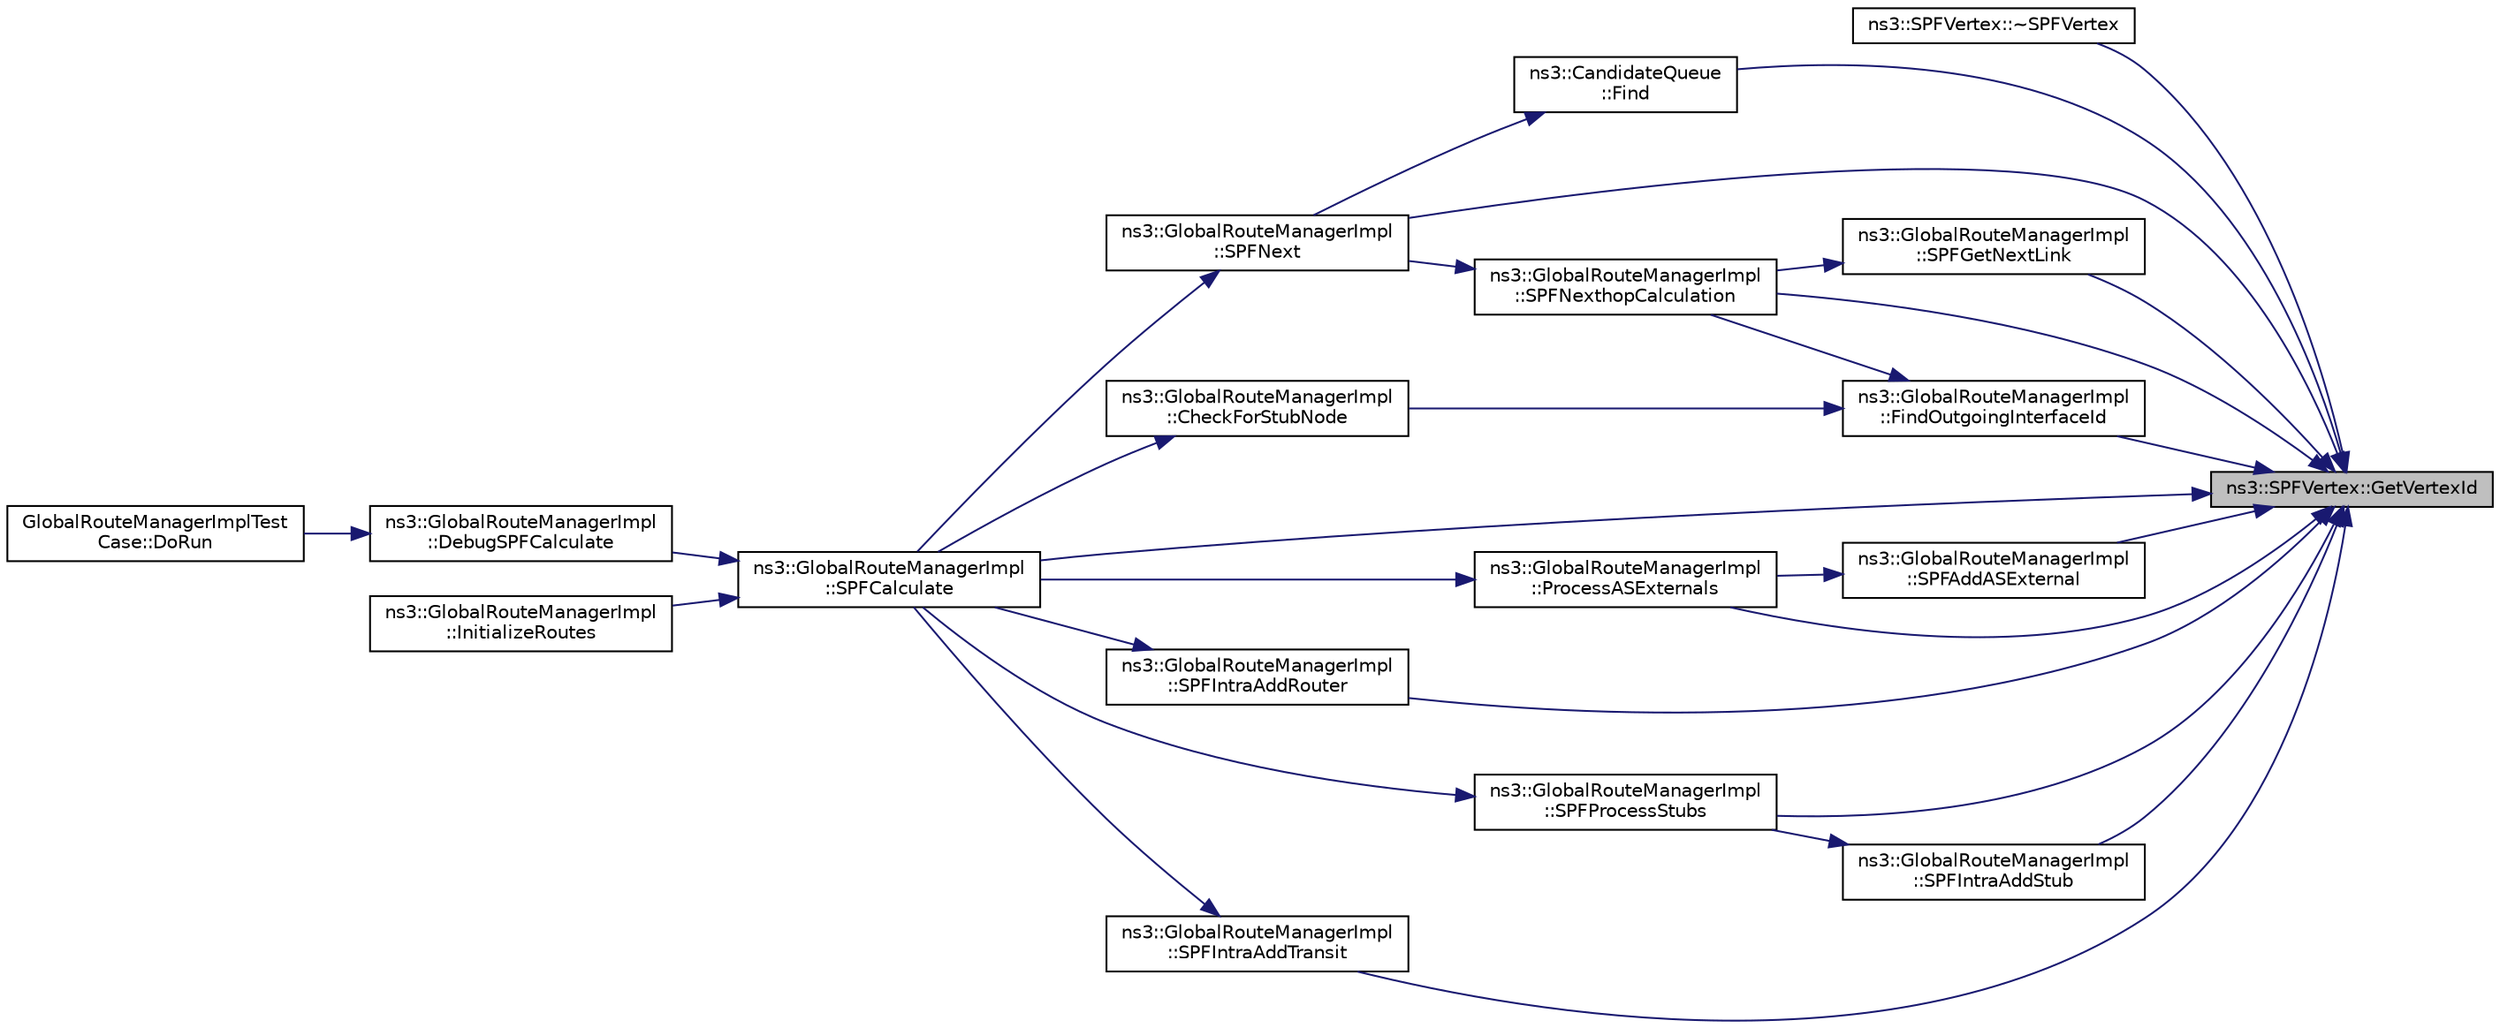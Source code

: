 digraph "ns3::SPFVertex::GetVertexId"
{
 // LATEX_PDF_SIZE
  edge [fontname="Helvetica",fontsize="10",labelfontname="Helvetica",labelfontsize="10"];
  node [fontname="Helvetica",fontsize="10",shape=record];
  rankdir="RL";
  Node1 [label="ns3::SPFVertex::GetVertexId",height=0.2,width=0.4,color="black", fillcolor="grey75", style="filled", fontcolor="black",tooltip="Get the Vertex ID field of a SPFVertex object."];
  Node1 -> Node2 [dir="back",color="midnightblue",fontsize="10",style="solid",fontname="Helvetica"];
  Node2 [label="ns3::SPFVertex::~SPFVertex",height=0.2,width=0.4,color="black", fillcolor="white", style="filled",URL="$classns3_1_1_s_p_f_vertex.html#a64d4e1f12019e9af4cf27afe23d2f5a6",tooltip="Destroy an SPFVertex (Shortest Path First Vertex)."];
  Node1 -> Node3 [dir="back",color="midnightblue",fontsize="10",style="solid",fontname="Helvetica"];
  Node3 [label="ns3::CandidateQueue\l::Find",height=0.2,width=0.4,color="black", fillcolor="white", style="filled",URL="$classns3_1_1_candidate_queue.html#ae38da80d9768287e0c350c09a26efb14",tooltip="Searches the Candidate Queue for a Shortest Path First Vertex pointer that points to a vertex having ..."];
  Node3 -> Node4 [dir="back",color="midnightblue",fontsize="10",style="solid",fontname="Helvetica"];
  Node4 [label="ns3::GlobalRouteManagerImpl\l::SPFNext",height=0.2,width=0.4,color="black", fillcolor="white", style="filled",URL="$classns3_1_1_global_route_manager_impl.html#aaa3d86729d6cfb61708d1c7083423da6",tooltip="Examine the links in v's LSA and update the list of candidates with any vertices not already on the l..."];
  Node4 -> Node5 [dir="back",color="midnightblue",fontsize="10",style="solid",fontname="Helvetica"];
  Node5 [label="ns3::GlobalRouteManagerImpl\l::SPFCalculate",height=0.2,width=0.4,color="black", fillcolor="white", style="filled",URL="$classns3_1_1_global_route_manager_impl.html#a03cdea3013a73c90ae8d67946b237c45",tooltip="Calculate the shortest path first (SPF) tree."];
  Node5 -> Node6 [dir="back",color="midnightblue",fontsize="10",style="solid",fontname="Helvetica"];
  Node6 [label="ns3::GlobalRouteManagerImpl\l::DebugSPFCalculate",height=0.2,width=0.4,color="black", fillcolor="white", style="filled",URL="$classns3_1_1_global_route_manager_impl.html#aaa692001ef22911e3483583b0de78909",tooltip="Debugging routine; call the core SPF from the unit tests."];
  Node6 -> Node7 [dir="back",color="midnightblue",fontsize="10",style="solid",fontname="Helvetica"];
  Node7 [label="GlobalRouteManagerImplTest\lCase::DoRun",height=0.2,width=0.4,color="black", fillcolor="white", style="filled",URL="$class_global_route_manager_impl_test_case.html#aed56fd8ecbd7ecaa5473b9793d0befc1",tooltip="Implementation to actually run this TestCase."];
  Node5 -> Node8 [dir="back",color="midnightblue",fontsize="10",style="solid",fontname="Helvetica"];
  Node8 [label="ns3::GlobalRouteManagerImpl\l::InitializeRoutes",height=0.2,width=0.4,color="black", fillcolor="white", style="filled",URL="$classns3_1_1_global_route_manager_impl.html#a25f57b2c41927c1a3f0bbba596accb6b",tooltip="Compute routes using a Dijkstra SPF computation and populate per-node forwarding tables."];
  Node1 -> Node9 [dir="back",color="midnightblue",fontsize="10",style="solid",fontname="Helvetica"];
  Node9 [label="ns3::GlobalRouteManagerImpl\l::FindOutgoingInterfaceId",height=0.2,width=0.4,color="black", fillcolor="white", style="filled",URL="$classns3_1_1_global_route_manager_impl.html#a55b3c7bf042d95de52cf56cc6699dc9a",tooltip="Return the interface number corresponding to a given IP address and mask."];
  Node9 -> Node10 [dir="back",color="midnightblue",fontsize="10",style="solid",fontname="Helvetica"];
  Node10 [label="ns3::GlobalRouteManagerImpl\l::CheckForStubNode",height=0.2,width=0.4,color="black", fillcolor="white", style="filled",URL="$classns3_1_1_global_route_manager_impl.html#a84085f1fc0b4d7c9d18bf0145df3e01c",tooltip="Test if a node is a stub, from an OSPF sense."];
  Node10 -> Node5 [dir="back",color="midnightblue",fontsize="10",style="solid",fontname="Helvetica"];
  Node9 -> Node11 [dir="back",color="midnightblue",fontsize="10",style="solid",fontname="Helvetica"];
  Node11 [label="ns3::GlobalRouteManagerImpl\l::SPFNexthopCalculation",height=0.2,width=0.4,color="black", fillcolor="white", style="filled",URL="$classns3_1_1_global_route_manager_impl.html#ab082a78c423009f77c9cfe9018d40021",tooltip="Calculate nexthop from root through V (parent) to vertex W (destination) with given distance from roo..."];
  Node11 -> Node4 [dir="back",color="midnightblue",fontsize="10",style="solid",fontname="Helvetica"];
  Node1 -> Node12 [dir="back",color="midnightblue",fontsize="10",style="solid",fontname="Helvetica"];
  Node12 [label="ns3::GlobalRouteManagerImpl\l::ProcessASExternals",height=0.2,width=0.4,color="black", fillcolor="white", style="filled",URL="$classns3_1_1_global_route_manager_impl.html#a1b3aa701b33156b04d351f33e3ebdcb4",tooltip="Process Autonomous Systems (AS) External LSA."];
  Node12 -> Node5 [dir="back",color="midnightblue",fontsize="10",style="solid",fontname="Helvetica"];
  Node1 -> Node13 [dir="back",color="midnightblue",fontsize="10",style="solid",fontname="Helvetica"];
  Node13 [label="ns3::GlobalRouteManagerImpl\l::SPFAddASExternal",height=0.2,width=0.4,color="black", fillcolor="white", style="filled",URL="$classns3_1_1_global_route_manager_impl.html#a0ccd93a5b90948571d2b762d4219c65d",tooltip="Add an external route to the routing tables."];
  Node13 -> Node12 [dir="back",color="midnightblue",fontsize="10",style="solid",fontname="Helvetica"];
  Node1 -> Node5 [dir="back",color="midnightblue",fontsize="10",style="solid",fontname="Helvetica"];
  Node1 -> Node14 [dir="back",color="midnightblue",fontsize="10",style="solid",fontname="Helvetica"];
  Node14 [label="ns3::GlobalRouteManagerImpl\l::SPFGetNextLink",height=0.2,width=0.4,color="black", fillcolor="white", style="filled",URL="$classns3_1_1_global_route_manager_impl.html#a4c868c90e06e063ac2eb60cfe93c2c84",tooltip="Search for a link between two vertices."];
  Node14 -> Node11 [dir="back",color="midnightblue",fontsize="10",style="solid",fontname="Helvetica"];
  Node1 -> Node15 [dir="back",color="midnightblue",fontsize="10",style="solid",fontname="Helvetica"];
  Node15 [label="ns3::GlobalRouteManagerImpl\l::SPFIntraAddRouter",height=0.2,width=0.4,color="black", fillcolor="white", style="filled",URL="$classns3_1_1_global_route_manager_impl.html#adc0725b441a01d02bc4db842771a36d5",tooltip="Add a host route to the routing tables."];
  Node15 -> Node5 [dir="back",color="midnightblue",fontsize="10",style="solid",fontname="Helvetica"];
  Node1 -> Node16 [dir="back",color="midnightblue",fontsize="10",style="solid",fontname="Helvetica"];
  Node16 [label="ns3::GlobalRouteManagerImpl\l::SPFIntraAddStub",height=0.2,width=0.4,color="black", fillcolor="white", style="filled",URL="$classns3_1_1_global_route_manager_impl.html#ac939f5c304a02470c566b99699db402c",tooltip="Add a stub to the routing tables."];
  Node16 -> Node17 [dir="back",color="midnightblue",fontsize="10",style="solid",fontname="Helvetica"];
  Node17 [label="ns3::GlobalRouteManagerImpl\l::SPFProcessStubs",height=0.2,width=0.4,color="black", fillcolor="white", style="filled",URL="$classns3_1_1_global_route_manager_impl.html#a3d43e1ea8faefbbb7139b2ede6315cbb",tooltip="Process Stub nodes."];
  Node17 -> Node5 [dir="back",color="midnightblue",fontsize="10",style="solid",fontname="Helvetica"];
  Node1 -> Node18 [dir="back",color="midnightblue",fontsize="10",style="solid",fontname="Helvetica"];
  Node18 [label="ns3::GlobalRouteManagerImpl\l::SPFIntraAddTransit",height=0.2,width=0.4,color="black", fillcolor="white", style="filled",URL="$classns3_1_1_global_route_manager_impl.html#aaafd698f94e453e3fe41f08bd62867be",tooltip="Add a transit to the routing tables."];
  Node18 -> Node5 [dir="back",color="midnightblue",fontsize="10",style="solid",fontname="Helvetica"];
  Node1 -> Node4 [dir="back",color="midnightblue",fontsize="10",style="solid",fontname="Helvetica"];
  Node1 -> Node11 [dir="back",color="midnightblue",fontsize="10",style="solid",fontname="Helvetica"];
  Node1 -> Node17 [dir="back",color="midnightblue",fontsize="10",style="solid",fontname="Helvetica"];
}
